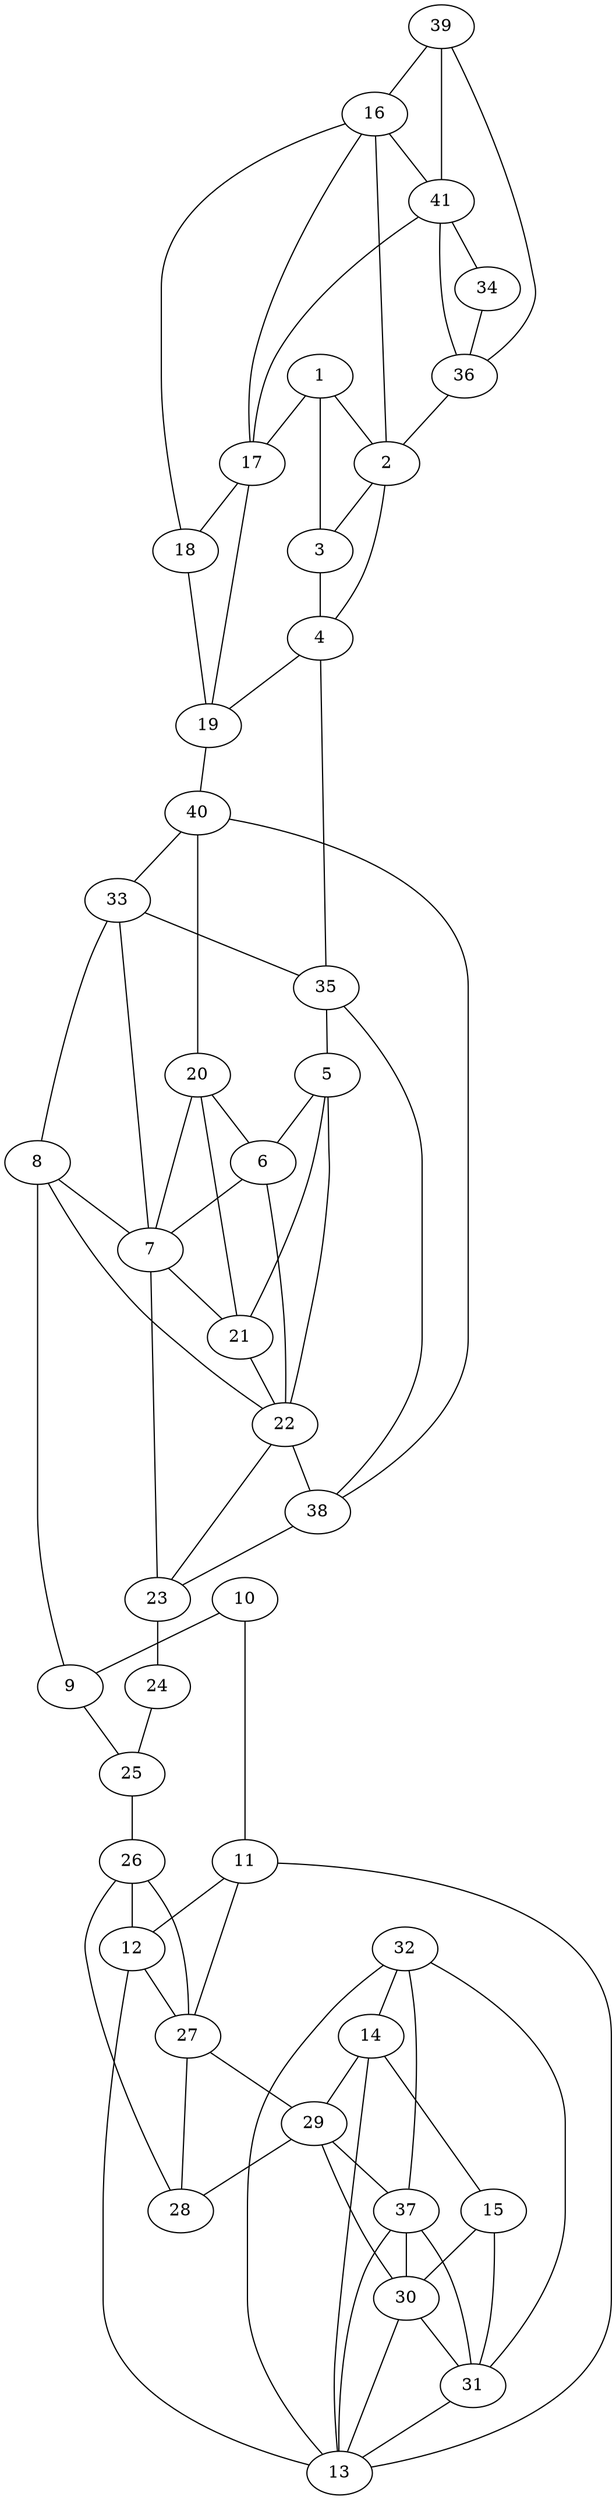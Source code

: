 graph pdb1ki7 {
	1	 [aaLength=4,
		sequence=DQGE,
		type=0];
	2	 [aaLength=5,
		sequence=MPYAV,
		type=0];
	1 -- 2	 [distance0="27.93078",
		frequency=1,
		type0=1];
	3	 [aaLength=13,
		sequence=PHIGGEAGSSHAP,
		type=0];
	1 -- 3	 [distance0="40.54104",
		frequency=1,
		type0=2];
	17	 [aaLength=5,
		sequence=MPYAV,
		type=0];
	1 -- 17	 [distance0="48.46541",
		frequency=1,
		type0=3];
	4	 [aaLength=29,
		sequence=LIFDRHPIAALLCYPAARYLMGSMTPQAV,
		type=0];
	2 -- 4	 [distance0="29.57799",
		frequency=1,
		type0=3];
	2 -- 3	 [distance0="13.02662",
		distance1="6.0",
		frequency=2,
		type0=1,
		type1=4];
	3 -- 4	 [distance0="20.70339",
		distance1="5.0",
		frequency=2,
		type0=2,
		type1=4];
	19	 [aaLength=29,
		sequence=LIFDRHPIAALLCYPAARYLMGSMTPQAV,
		type=0];
	4 -- 19	 [distance0="20.3464",
		frequency=1,
		type0=1];
	35	 [aaLength=6,
		sequence=NIVLGA,
		type=1];
	4 -- 35	 [distance0="14.0",
		frequency=1,
		type0=4];
	5	 [aaLength=4,
		sequence=DRHI,
		type=0];
	6	 [aaLength=7,
		sequence=RLAKRQR,
		type=0];
	5 -- 6	 [distance0="7.847574",
		distance1="1.0",
		frequency=2,
		type0=1,
		type1=4];
	22	 [aaLength=10,
		sequence=LAMLAAIRRV,
		type=0];
	5 -- 22	 [distance0="22.07033",
		frequency=1,
		type0=3];
	21	 [aaLength=8,
		sequence=RLAKRQRP,
		type=0];
	5 -- 21	 [distance0="21.83792",
		frequency=1,
		type0=2];
	7	 [aaLength=10,
		sequence=LAMLAAIRRV,
		type=0];
	6 -- 7	 [distance0="15.0738",
		distance1="6.0",
		frequency=2,
		type0=2,
		type1=4];
	7 -- 21	 [distance0="19.5333",
		frequency=1,
		type0=3];
	33	 [aaLength=7,
		sequence=VRYLQCG,
		type=1];
	7 -- 33	 [distance0="7.0",
		frequency=1,
		type0=4];
	8	 [aaLength=8,
		sequence=WREDWGQL,
		type=0];
	8 -- 7	 [distance0="37.31196",
		frequency=1,
		type0=3];
	9	 [aaLength=22,
		sequence=PQSNAGPRPHIGDTLFTLFRAP,
		type=0];
	8 -- 9	 [distance0="22.97182",
		distance1="11.0",
		frequency=2,
		type0=1,
		type1=4];
	8 -- 22	 [distance0="34.80374",
		frequency=1,
		type0=2];
	25	 [aaLength=7,
		sequence=PNGDLYN,
		type=0];
	9 -- 25	 [distance0="31.08304",
		frequency=1,
		type0=3];
	10	 [aaLength=4,
		sequence=PNGD,
		type=0];
	10 -- 9	 [distance0="33.99131",
		frequency=1,
		type0=3];
	11	 [aaLength=3,
		sequence=YDQ,
		type=0];
	10 -- 11	 [distance0="30.78398",
		distance1="25.0",
		frequency=2,
		type0=2,
		type1=4];
	13	 [aaLength=15,
		sequence=HVTTPGSIPTICDLA,
		type=0];
	11 -- 13	 [distance0="23.13059",
		frequency=1,
		type0=2];
	12	 [aaLength=5,
		sequence=PAGCR,
		type=0];
	11 -- 12	 [distance0="5.96115",
		distance1="1.0",
		frequency=2,
		type0=1,
		type1=4];
	27	 [aaLength=5,
		sequence=PAGCR,
		type=0];
	11 -- 27	 [distance0="26.62086",
		frequency=1,
		type0=3];
	12 -- 27	 [distance0="22.16675",
		frequency=1,
		type0=3];
	13 -- 12	 [distance0="19.17149",
		frequency=1,
		type0=1];
	14	 [aaLength=14,
		sequence=vanDerWaals,
		type=0];
	14 -- 13	 [distance0="43.21621",
		frequency=1,
		type0=3];
	29	 [aaLength=14,
		sequence=HVTTPGSIPTICDL,
		type=0];
	14 -- 29	 [distance0="41.49197",
		frequency=1,
		type0=2];
	15	 [aaLength=16,
		sequence=vanDerWaals,
		type=0];
	14 -- 15	 [distance0="29.46713",
		distance1="0.0",
		frequency=2,
		type0=1,
		type1=4];
	30	 [aaLength=13,
		sequence=vanDerWaals,
		type=0];
	15 -- 30	 [distance0="51.99273",
		frequency=1,
		type0=3];
	31	 [aaLength=18,
		sequence=vanDerWaals,
		type=0];
	15 -- 31	 [distance0="38.82497",
		frequency=1,
		type0=2];
	16	 [aaLength=10,
		sequence=LDQGEISAGD,
		type=0];
	16 -- 2	 [distance0="47.91533",
		frequency=1,
		type0=3];
	16 -- 17	 [distance0="25.90399",
		frequency=1,
		type0=1];
	18	 [aaLength=13,
		sequence=PHIGGEAGSSHAP,
		type=0];
	16 -- 18	 [distance0="42.60611",
		frequency=1,
		type0=2];
	41	 [aaLength=4,
		sequence=SAQI,
		type=1];
	16 -- 41	 [distance0="6.0",
		frequency=1,
		type0=4];
	17 -- 18	 [distance0="21.18625",
		distance1="6.0",
		frequency=2,
		type0=1,
		type1=4];
	17 -- 19	 [distance0="29.50207",
		frequency=1,
		type0=3];
	18 -- 19	 [distance0="23.4799",
		distance1="5.0",
		frequency=2,
		type0=2,
		type1=4];
	40	 [aaLength=6,
		sequence=NIVLGA,
		type=1];
	19 -- 40	 [distance0="14.0",
		frequency=1,
		type0=4];
	20	 [aaLength=5,
		sequence=EDRHI,
		type=0];
	20 -- 6	 [distance0="17.35374",
		frequency=1,
		type0=2];
	20 -- 7	 [distance0="21.69782",
		frequency=1,
		type0=3];
	20 -- 21	 [distance0="11.13665",
		distance1="1.0",
		frequency=2,
		type0=1,
		type1=4];
	21 -- 22	 [distance0="15.71983",
		distance1="5.0",
		frequency=2,
		type0=2,
		type1=4];
	22 -- 6	 [distance0="15.63081",
		frequency=1,
		type0=2];
	38	 [aaLength=6,
		sequence=RYLQCG,
		type=1];
	22 -- 38	 [distance0="8.0",
		frequency=1,
		type0=4];
	23	 [aaLength=8,
		sequence=WREDWGQL,
		type=0];
	23 -- 7	 [distance0="38.31143",
		frequency=1,
		type0=3];
	23 -- 22	 [distance0="38.29091",
		frequency=1,
		type0=2];
	24	 [aaLength=23,
		sequence=PQSNAGPRPHIGDTLFTLFRAPE,
		type=0];
	23 -- 24	 [distance0="23.04301",
		distance1="11.0",
		frequency=2,
		type0=1,
		type1=4];
	24 -- 25	 [distance0="31.00792",
		distance1="3.0",
		frequency=2,
		type0=3,
		type1=4];
	26	 [aaLength=3,
		sequence=YDQ,
		type=0];
	25 -- 26	 [distance0="30.21773",
		distance1="22.0",
		frequency=2,
		type0=2,
		type1=4];
	26 -- 12	 [distance0="22.7902",
		frequency=1,
		type0=3];
	26 -- 27	 [distance0="4.416477",
		distance1="1.0",
		frequency=2,
		type0=1,
		type1=4];
	28	 [aaLength=3,
		sequence=LLQ,
		type=0];
	26 -- 28	 [distance0="16.30649",
		frequency=1,
		type0=2];
	27 -- 29	 [distance0="20.45727",
		frequency=1,
		type0=3];
	28 -- 27	 [distance0="12.49822",
		frequency=1,
		type0=1];
	29 -- 28	 [distance0="17.75976",
		frequency=1,
		type0=1];
	37	 [aaLength=6,
		sequence=FAREMG,
		type=1];
	29 -- 37	 [distance0="3.0",
		frequency=1,
		type0=4];
	30 -- 13	 [distance0="38.40306",
		frequency=1,
		type0=2];
	30 -- 29	 [distance0="42.84208",
		frequency=1,
		type0=3];
	30 -- 31	 [distance0="27.6146",
		distance1="0.0",
		frequency=2,
		type0=1,
		type1=4];
	31 -- 13	 [distance0="51.27638",
		frequency=1,
		type0=3];
	32	 [aaLength=6,
		sequence=FAREMG,
		type=1];
	32 -- 13	 [distance0="76.85498",
		frequency=1,
		type0=2];
	32 -- 14	 [distance0="3.0",
		frequency=1,
		type0=4];
	32 -- 31	 [distance0="80.03258",
		frequency=1,
		type0=3];
	32 -- 37	 [distance0="0.0",
		frequency=1,
		type0=1];
	33 -- 8	 [distance0="2.0",
		frequency=1,
		type0=4];
	33 -- 35	 [distance0="44.0",
		frequency=1,
		type0=2];
	34	 [aaLength=7,
		sequence=SETIANI,
		type=1];
	36	 [aaLength=4,
		sequence=SAQI,
		type=1];
	34 -- 36	 [distance0="29.0",
		distance1="22.0",
		frequency=2,
		type0=2,
		type1=4];
	35 -- 5	 [distance0="3.0",
		frequency=1,
		type0=4];
	36 -- 2	 [distance0="3.0",
		frequency=1,
		type0=4];
	36 -- 41	 [distance0="0.0",
		frequency=1,
		type0=1];
	37 -- 13	 [distance0="76.85498",
		frequency=1,
		type0=2];
	37 -- 30	 [distance0="3.0",
		frequency=1,
		type0=4];
	37 -- 31	 [distance0="80.03258",
		frequency=1,
		type0=3];
	38 -- 23	 [distance0="2.0",
		frequency=1,
		type0=4];
	38 -- 35	 [distance0="45.0",
		frequency=1,
		type0=2];
	38 -- 40	 [distance0="45.0",
		frequency=1,
		type0=3];
	39	 [aaLength=7,
		sequence=SETIANI,
		type=1];
	39 -- 16	 [distance0="6.0",
		frequency=1,
		type0=4];
	39 -- 36	 [distance0="29.0",
		frequency=1,
		type0=2];
	39 -- 41	 [distance0="29.0",
		frequency=1,
		type0=3];
	40 -- 20	 [distance0="2.0",
		frequency=1,
		type0=4];
	40 -- 33	 [distance0="44.0",
		frequency=1,
		type0=2];
	41 -- 17	 [distance0="3.0",
		frequency=1,
		type0=4];
	41 -- 34	 [distance0="29.0",
		frequency=1,
		type0=2];
}
